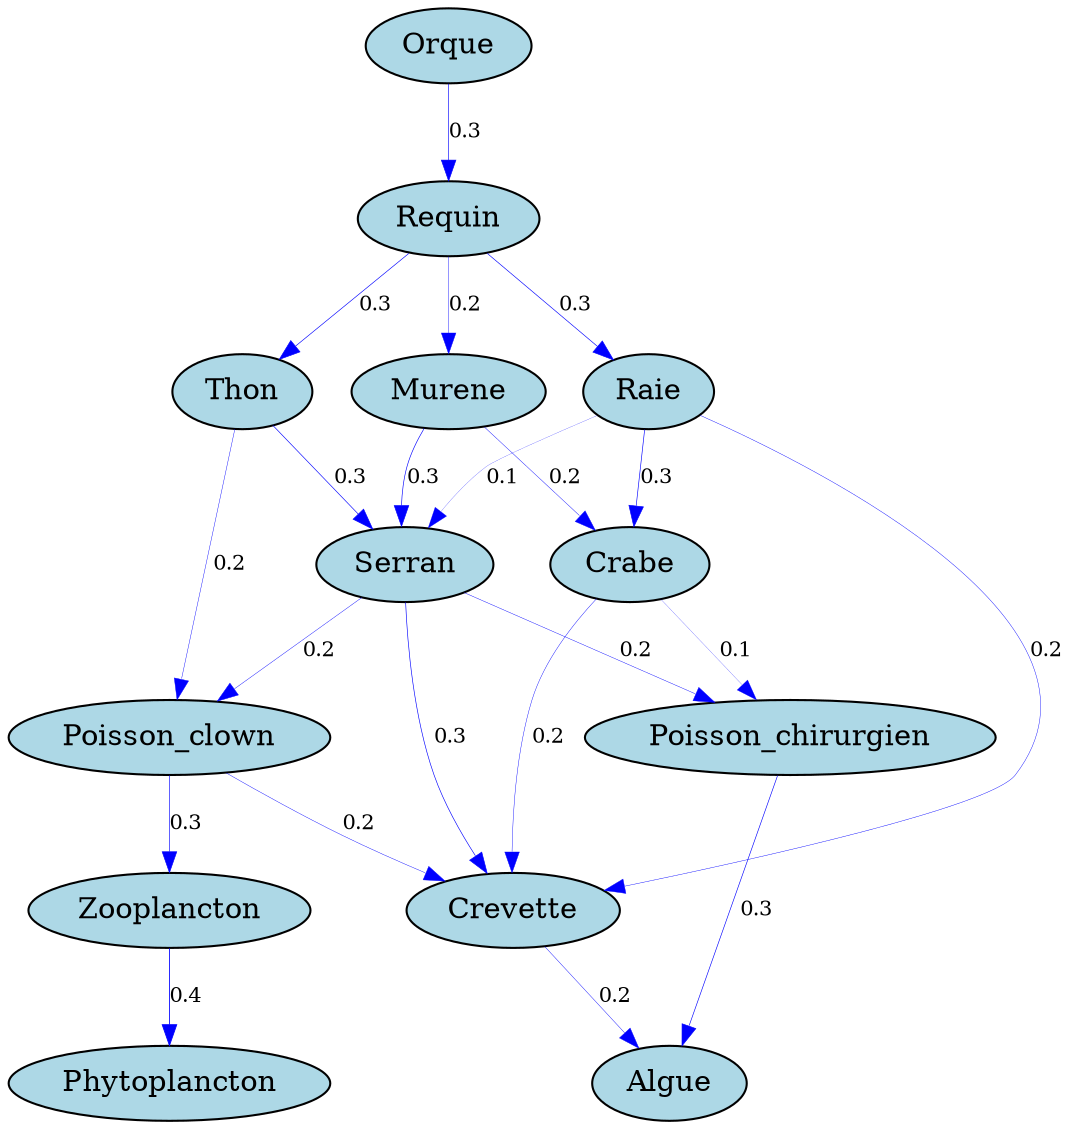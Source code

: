 digraph trophic_network {
    node [style=filled, fillcolor=lightblue, fontcolor=black];
    edge [color=gray, fontsize=10];
    "Crevette" -> "Algue" [label="0.2", color=blue, penwidth=0.2];
    "Poisson_chirurgien" -> "Algue" [label="0.3", color=blue, penwidth=0.3];
    "Zooplancton" -> "Phytoplancton" [label="0.4", color=blue, penwidth=0.4];
    "Poisson_clown" -> "Crevette" [label="0.2", color=blue, penwidth=0.2];
    "Poisson_clown" -> "Zooplancton" [label="0.3", color=blue, penwidth=0.3];
    "Thon" -> "Poisson_clown" [label="0.2", color=blue, penwidth=0.2];
    "Thon" -> "Serran" [label="0.3", color=blue, penwidth=0.3];
    "Serran" -> "Crevette" [label="0.3", color=blue, penwidth=0.3];
    "Serran" -> "Poisson_chirurgien" [label="0.2", color=blue, penwidth=0.2];
    "Serran" -> "Poisson_clown" [label="0.2", color=blue, penwidth=0.2];
    "Raie" -> "Crevette" [label="0.2", color=blue, penwidth=0.2];
    "Raie" -> "Serran" [label="0.1", color=blue, penwidth=0.1];
    "Raie" -> "Crabe" [label="0.3", color=blue, penwidth=0.3];
    "Crabe" -> "Crevette" [label="0.2", color=blue, penwidth=0.2];
    "Crabe" -> "Poisson_chirurgien" [label="0.1", color=blue, penwidth=0.1];
    "Requin" -> "Thon" [label="0.3", color=blue, penwidth=0.3];
    "Requin" -> "Raie" [label="0.3", color=blue, penwidth=0.3];
    "Requin" -> "Murene" [label="0.2", color=blue, penwidth=0.2];
    "Murene" -> "Serran" [label="0.3", color=blue, penwidth=0.3];
    "Murene" -> "Crabe" [label="0.2", color=blue, penwidth=0.2];
    "Orque" -> "Requin" [label="0.3", color=blue, penwidth=0.3];
}
